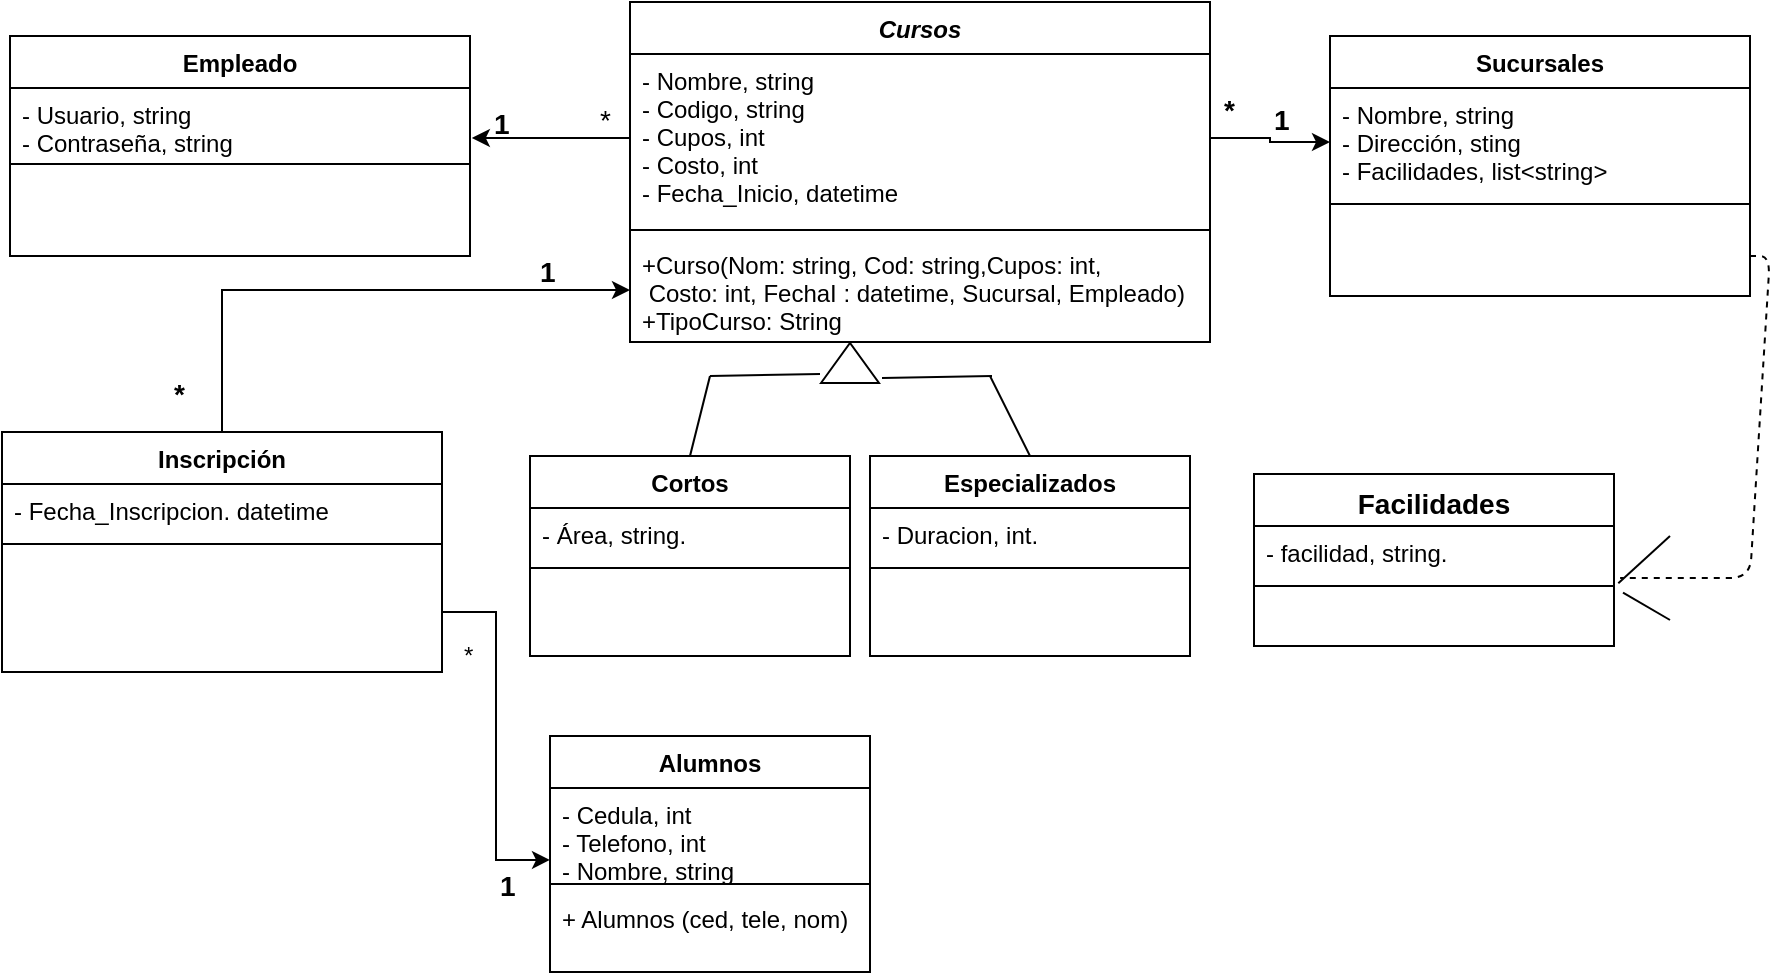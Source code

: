 <mxfile version="12.2.3" type="device" pages="1"><diagram id="mwrDjVtYJosQahMliIWL" name="Page-1"><mxGraphModel dx="848" dy="436" grid="1" gridSize="10" guides="1" tooltips="1" connect="1" arrows="1" fold="1" page="1" pageScale="1" pageWidth="1654" pageHeight="2336" math="0" shadow="0"><root><mxCell id="0"/><mxCell id="1" parent="0"/><mxCell id="sKiqSRhL-1AiJG4C2ZDM-1" value="Alumnos" style="swimlane;fontStyle=1;align=center;verticalAlign=top;childLayout=stackLayout;horizontal=1;startSize=26;horizontalStack=0;resizeParent=1;resizeParentMax=0;resizeLast=0;collapsible=1;marginBottom=0;" parent="1" vertex="1"><mxGeometry x="280" y="380" width="160" height="118" as="geometry"><mxRectangle x="80" y="37" width="80" height="26" as="alternateBounds"/></mxGeometry></mxCell><mxCell id="sKiqSRhL-1AiJG4C2ZDM-2" value="- Cedula, int&#10;- Telefono, int&#10;- Nombre, string" style="text;strokeColor=none;fillColor=none;align=left;verticalAlign=top;spacingLeft=4;spacingRight=4;overflow=hidden;rotatable=0;points=[[0,0.5],[1,0.5]];portConstraint=eastwest;" parent="sKiqSRhL-1AiJG4C2ZDM-1" vertex="1"><mxGeometry y="26" width="160" height="44" as="geometry"/></mxCell><mxCell id="sKiqSRhL-1AiJG4C2ZDM-3" value="" style="line;strokeWidth=1;fillColor=none;align=left;verticalAlign=middle;spacingTop=-1;spacingLeft=3;spacingRight=3;rotatable=0;labelPosition=right;points=[];portConstraint=eastwest;" parent="sKiqSRhL-1AiJG4C2ZDM-1" vertex="1"><mxGeometry y="70" width="160" height="8" as="geometry"/></mxCell><mxCell id="sKiqSRhL-1AiJG4C2ZDM-4" value="+ Alumnos (ced, tele, nom)" style="text;strokeColor=none;fillColor=none;align=left;verticalAlign=top;spacingLeft=4;spacingRight=4;overflow=hidden;rotatable=0;points=[[0,0.5],[1,0.5]];portConstraint=eastwest;" parent="sKiqSRhL-1AiJG4C2ZDM-1" vertex="1"><mxGeometry y="78" width="160" height="40" as="geometry"/></mxCell><mxCell id="sKiqSRhL-1AiJG4C2ZDM-5" value="Cursos&#10;" style="swimlane;fontStyle=3;align=center;verticalAlign=top;childLayout=stackLayout;horizontal=1;startSize=26;horizontalStack=0;resizeParent=1;resizeParentMax=0;resizeLast=0;collapsible=1;marginBottom=0;" parent="1" vertex="1"><mxGeometry x="320" y="13" width="290" height="170" as="geometry"/></mxCell><mxCell id="sKiqSRhL-1AiJG4C2ZDM-6" value="- Nombre, string&#10;- Codigo, string&#10;- Cupos, int&#10;- Costo, int&#10;- Fecha_Inicio, datetime&#10;" style="text;strokeColor=none;fillColor=none;align=left;verticalAlign=top;spacingLeft=4;spacingRight=4;overflow=hidden;rotatable=0;points=[[0,0.5],[1,0.5]];portConstraint=eastwest;" parent="sKiqSRhL-1AiJG4C2ZDM-5" vertex="1"><mxGeometry y="26" width="290" height="84" as="geometry"/></mxCell><mxCell id="sKiqSRhL-1AiJG4C2ZDM-7" value="" style="line;strokeWidth=1;fillColor=none;align=left;verticalAlign=middle;spacingTop=-1;spacingLeft=3;spacingRight=3;rotatable=0;labelPosition=right;points=[];portConstraint=eastwest;" parent="sKiqSRhL-1AiJG4C2ZDM-5" vertex="1"><mxGeometry y="110" width="290" height="8" as="geometry"/></mxCell><mxCell id="sKiqSRhL-1AiJG4C2ZDM-8" value="+Curso(Nom: string, Cod: string,Cupos: int, &#10; Costo: int, FechaI : datetime, Sucursal, Empleado)&#10;+TipoCurso: String&#10;&#10;" style="text;strokeColor=none;fillColor=none;align=left;verticalAlign=top;spacingLeft=4;spacingRight=4;overflow=hidden;rotatable=0;points=[[0,0.5],[1,0.5]];portConstraint=eastwest;" parent="sKiqSRhL-1AiJG4C2ZDM-5" vertex="1"><mxGeometry y="118" width="290" height="52" as="geometry"/></mxCell><mxCell id="sKiqSRhL-1AiJG4C2ZDM-16" value="Cortos&#10;" style="swimlane;fontStyle=1;align=center;verticalAlign=top;childLayout=stackLayout;horizontal=1;startSize=26;horizontalStack=0;resizeParent=1;resizeParentMax=0;resizeLast=0;collapsible=1;marginBottom=0;" parent="1" vertex="1"><mxGeometry x="270" y="240" width="160" height="100" as="geometry"/></mxCell><mxCell id="sKiqSRhL-1AiJG4C2ZDM-17" value="- Área, string." style="text;strokeColor=none;fillColor=none;align=left;verticalAlign=top;spacingLeft=4;spacingRight=4;overflow=hidden;rotatable=0;points=[[0,0.5],[1,0.5]];portConstraint=eastwest;" parent="sKiqSRhL-1AiJG4C2ZDM-16" vertex="1"><mxGeometry y="26" width="160" height="26" as="geometry"/></mxCell><mxCell id="sKiqSRhL-1AiJG4C2ZDM-18" value="" style="line;strokeWidth=1;fillColor=none;align=left;verticalAlign=middle;spacingTop=-1;spacingLeft=3;spacingRight=3;rotatable=0;labelPosition=right;points=[];portConstraint=eastwest;" parent="sKiqSRhL-1AiJG4C2ZDM-16" vertex="1"><mxGeometry y="52" width="160" height="8" as="geometry"/></mxCell><mxCell id="sKiqSRhL-1AiJG4C2ZDM-19" value="&#10;&#10;" style="text;strokeColor=none;fillColor=none;align=left;verticalAlign=top;spacingLeft=4;spacingRight=4;overflow=hidden;rotatable=0;points=[[0,0.5],[1,0.5]];portConstraint=eastwest;" parent="sKiqSRhL-1AiJG4C2ZDM-16" vertex="1"><mxGeometry y="60" width="160" height="40" as="geometry"/></mxCell><mxCell id="sKiqSRhL-1AiJG4C2ZDM-20" value="Especializados" style="swimlane;fontStyle=1;align=center;verticalAlign=top;childLayout=stackLayout;horizontal=1;startSize=26;horizontalStack=0;resizeParent=1;resizeParentMax=0;resizeLast=0;collapsible=1;marginBottom=0;" parent="1" vertex="1"><mxGeometry x="440" y="240" width="160" height="100" as="geometry"/></mxCell><mxCell id="sKiqSRhL-1AiJG4C2ZDM-21" value="- Duracion, int." style="text;strokeColor=none;fillColor=none;align=left;verticalAlign=top;spacingLeft=4;spacingRight=4;overflow=hidden;rotatable=0;points=[[0,0.5],[1,0.5]];portConstraint=eastwest;" parent="sKiqSRhL-1AiJG4C2ZDM-20" vertex="1"><mxGeometry y="26" width="160" height="26" as="geometry"/></mxCell><mxCell id="sKiqSRhL-1AiJG4C2ZDM-22" value="" style="line;strokeWidth=1;fillColor=none;align=left;verticalAlign=middle;spacingTop=-1;spacingLeft=3;spacingRight=3;rotatable=0;labelPosition=right;points=[];portConstraint=eastwest;" parent="sKiqSRhL-1AiJG4C2ZDM-20" vertex="1"><mxGeometry y="52" width="160" height="8" as="geometry"/></mxCell><mxCell id="sKiqSRhL-1AiJG4C2ZDM-23" value="&#10;&#10;&#10;" style="text;strokeColor=none;fillColor=none;align=left;verticalAlign=top;spacingLeft=4;spacingRight=4;overflow=hidden;rotatable=0;points=[[0,0.5],[1,0.5]];portConstraint=eastwest;" parent="sKiqSRhL-1AiJG4C2ZDM-20" vertex="1"><mxGeometry y="60" width="160" height="40" as="geometry"/></mxCell><mxCell id="sKiqSRhL-1AiJG4C2ZDM-36" value="Empleado" style="swimlane;fontStyle=1;align=center;verticalAlign=top;childLayout=stackLayout;horizontal=1;startSize=26;horizontalStack=0;resizeParent=1;resizeParentMax=0;resizeLast=0;collapsible=1;marginBottom=0;" parent="1" vertex="1"><mxGeometry x="10" y="30" width="230" height="110" as="geometry"/></mxCell><mxCell id="sKiqSRhL-1AiJG4C2ZDM-37" value="- Usuario, string&#10;- Contraseña, string" style="text;strokeColor=none;fillColor=none;align=left;verticalAlign=top;spacingLeft=4;spacingRight=4;overflow=hidden;rotatable=0;points=[[0,0.5],[1,0.5]];portConstraint=eastwest;" parent="sKiqSRhL-1AiJG4C2ZDM-36" vertex="1"><mxGeometry y="26" width="230" height="34" as="geometry"/></mxCell><mxCell id="sKiqSRhL-1AiJG4C2ZDM-38" value="" style="line;strokeWidth=1;fillColor=none;align=left;verticalAlign=middle;spacingTop=-1;spacingLeft=3;spacingRight=3;rotatable=0;labelPosition=right;points=[];portConstraint=eastwest;" parent="sKiqSRhL-1AiJG4C2ZDM-36" vertex="1"><mxGeometry y="60" width="230" height="8" as="geometry"/></mxCell><mxCell id="sKiqSRhL-1AiJG4C2ZDM-39" value="&#10;&#10;&#10;" style="text;strokeColor=none;fillColor=none;align=left;verticalAlign=top;spacingLeft=4;spacingRight=4;overflow=hidden;rotatable=0;points=[[0,0.5],[1,0.5]];portConstraint=eastwest;" parent="sKiqSRhL-1AiJG4C2ZDM-36" vertex="1"><mxGeometry y="68" width="230" height="42" as="geometry"/></mxCell><mxCell id="sKiqSRhL-1AiJG4C2ZDM-41" value="Sucursales" style="swimlane;fontStyle=1;align=center;verticalAlign=top;childLayout=stackLayout;horizontal=1;startSize=26;horizontalStack=0;resizeParent=1;resizeParentMax=0;resizeLast=0;collapsible=1;marginBottom=0;" parent="1" vertex="1"><mxGeometry x="670" y="30" width="210" height="130" as="geometry"/></mxCell><mxCell id="sKiqSRhL-1AiJG4C2ZDM-42" value="- Nombre, string&#10;- Dirección, sting&#10;- Facilidades, list&lt;string&gt;" style="text;strokeColor=none;fillColor=none;align=left;verticalAlign=top;spacingLeft=4;spacingRight=4;overflow=hidden;rotatable=0;points=[[0,0.5],[1,0.5]];portConstraint=eastwest;" parent="sKiqSRhL-1AiJG4C2ZDM-41" vertex="1"><mxGeometry y="26" width="210" height="54" as="geometry"/></mxCell><mxCell id="sKiqSRhL-1AiJG4C2ZDM-43" value="" style="line;strokeWidth=1;fillColor=none;align=left;verticalAlign=middle;spacingTop=-1;spacingLeft=3;spacingRight=3;rotatable=0;labelPosition=right;points=[];portConstraint=eastwest;" parent="sKiqSRhL-1AiJG4C2ZDM-41" vertex="1"><mxGeometry y="80" width="210" height="8" as="geometry"/></mxCell><mxCell id="sKiqSRhL-1AiJG4C2ZDM-44" value="&#10;&#10;" style="text;strokeColor=none;fillColor=none;align=left;verticalAlign=top;spacingLeft=4;spacingRight=4;overflow=hidden;rotatable=0;points=[[0,0.5],[1,0.5]];portConstraint=eastwest;" parent="sKiqSRhL-1AiJG4C2ZDM-41" vertex="1"><mxGeometry y="88" width="210" height="42" as="geometry"/></mxCell><mxCell id="BPpZh-f62b6sivdwErpl-20" style="edgeStyle=orthogonalEdgeStyle;rounded=0;orthogonalLoop=1;jettySize=auto;html=1;entryX=0;entryY=0.5;entryDx=0;entryDy=0;" parent="1" source="sKiqSRhL-1AiJG4C2ZDM-46" target="sKiqSRhL-1AiJG4C2ZDM-8" edge="1"><mxGeometry relative="1" as="geometry"/></mxCell><mxCell id="sKiqSRhL-1AiJG4C2ZDM-46" value="Inscripción" style="swimlane;fontStyle=1;align=center;verticalAlign=top;childLayout=stackLayout;horizontal=1;startSize=26;horizontalStack=0;resizeParent=1;resizeParentMax=0;resizeLast=0;collapsible=1;marginBottom=0;" parent="1" vertex="1"><mxGeometry x="6" y="228" width="220" height="120" as="geometry"/></mxCell><mxCell id="sKiqSRhL-1AiJG4C2ZDM-47" value="- Fecha_Inscripcion. datetime" style="text;strokeColor=none;fillColor=none;align=left;verticalAlign=top;spacingLeft=4;spacingRight=4;overflow=hidden;rotatable=0;points=[[0,0.5],[1,0.5]];portConstraint=eastwest;" parent="sKiqSRhL-1AiJG4C2ZDM-46" vertex="1"><mxGeometry y="26" width="220" height="26" as="geometry"/></mxCell><mxCell id="sKiqSRhL-1AiJG4C2ZDM-48" value="" style="line;strokeWidth=1;fillColor=none;align=left;verticalAlign=middle;spacingTop=-1;spacingLeft=3;spacingRight=3;rotatable=0;labelPosition=right;points=[];portConstraint=eastwest;" parent="sKiqSRhL-1AiJG4C2ZDM-46" vertex="1"><mxGeometry y="52" width="220" height="8" as="geometry"/></mxCell><mxCell id="sKiqSRhL-1AiJG4C2ZDM-49" value="&#10;&#10;" style="text;strokeColor=none;fillColor=none;align=left;verticalAlign=top;spacingLeft=4;spacingRight=4;overflow=hidden;rotatable=0;points=[[0,0.5],[1,0.5]];portConstraint=eastwest;" parent="sKiqSRhL-1AiJG4C2ZDM-46" vertex="1"><mxGeometry y="60" width="220" height="60" as="geometry"/></mxCell><mxCell id="sKiqSRhL-1AiJG4C2ZDM-50" style="edgeStyle=orthogonalEdgeStyle;rounded=0;orthogonalLoop=1;jettySize=auto;html=1;exitX=0;exitY=0.5;exitDx=0;exitDy=0;entryX=1.004;entryY=0.735;entryDx=0;entryDy=0;entryPerimeter=0;" parent="1" source="sKiqSRhL-1AiJG4C2ZDM-6" target="sKiqSRhL-1AiJG4C2ZDM-37" edge="1"><mxGeometry relative="1" as="geometry"/></mxCell><mxCell id="sKiqSRhL-1AiJG4C2ZDM-51" value="&lt;b style=&quot;font-size: 14px;&quot;&gt;&lt;font style=&quot;font-size: 14px&quot;&gt;1&lt;/font&gt;&lt;/b&gt;" style="text;html=1;resizable=0;points=[];autosize=1;align=left;verticalAlign=top;spacingTop=-4;fontSize=14;" parent="1" vertex="1"><mxGeometry x="250" y="63" width="20" height="20" as="geometry"/></mxCell><mxCell id="sKiqSRhL-1AiJG4C2ZDM-52" style="edgeStyle=orthogonalEdgeStyle;rounded=0;orthogonalLoop=1;jettySize=auto;html=1;entryX=0;entryY=0.5;entryDx=0;entryDy=0;" parent="1" source="sKiqSRhL-1AiJG4C2ZDM-6" target="sKiqSRhL-1AiJG4C2ZDM-42" edge="1"><mxGeometry relative="1" as="geometry"/></mxCell><mxCell id="sKiqSRhL-1AiJG4C2ZDM-53" value="&lt;font style=&quot;font-size: 14px&quot;&gt;*&lt;/font&gt;" style="text;html=1;resizable=0;points=[];autosize=1;align=left;verticalAlign=top;spacingTop=-4;fontSize=14;" parent="1" vertex="1"><mxGeometry x="303" y="61" width="20" height="20" as="geometry"/></mxCell><mxCell id="sKiqSRhL-1AiJG4C2ZDM-56" value="&lt;b style=&quot;font-size: 14px;&quot;&gt;&lt;font style=&quot;font-size: 14px&quot;&gt;*&lt;/font&gt;&lt;/b&gt;" style="text;html=1;resizable=0;points=[];autosize=1;align=left;verticalAlign=top;spacingTop=-4;fontSize=14;" parent="1" vertex="1"><mxGeometry x="615" y="56" width="20" height="20" as="geometry"/></mxCell><mxCell id="sKiqSRhL-1AiJG4C2ZDM-57" value="&lt;b style=&quot;font-size: 14px;&quot;&gt;1&lt;/b&gt;" style="text;html=1;resizable=0;points=[];autosize=1;align=left;verticalAlign=top;spacingTop=-4;fontSize=14;" parent="1" vertex="1"><mxGeometry x="640" y="61" width="20" height="20" as="geometry"/></mxCell><mxCell id="BPpZh-f62b6sivdwErpl-1" value="" style="triangle;whiteSpace=wrap;html=1;rotation=-90;" parent="1" vertex="1"><mxGeometry x="420" y="179" width="20" height="29" as="geometry"/></mxCell><mxCell id="BPpZh-f62b6sivdwErpl-16" value="" style="endArrow=none;html=1;entryX=0.225;entryY=-0.017;entryDx=0;entryDy=0;entryPerimeter=0;" parent="1" target="BPpZh-f62b6sivdwErpl-1" edge="1"><mxGeometry width="50" height="50" relative="1" as="geometry"><mxPoint x="360" y="200" as="sourcePoint"/><mxPoint x="410" y="190" as="targetPoint"/></mxGeometry></mxCell><mxCell id="BPpZh-f62b6sivdwErpl-17" value="" style="endArrow=none;html=1;entryX=0.225;entryY=-0.017;entryDx=0;entryDy=0;entryPerimeter=0;" parent="1" edge="1"><mxGeometry width="50" height="50" relative="1" as="geometry"><mxPoint x="446" y="201" as="sourcePoint"/><mxPoint x="501.007" y="200" as="targetPoint"/></mxGeometry></mxCell><mxCell id="BPpZh-f62b6sivdwErpl-18" value="" style="endArrow=none;html=1;exitX=0.5;exitY=0;exitDx=0;exitDy=0;" parent="1" source="sKiqSRhL-1AiJG4C2ZDM-16" edge="1"><mxGeometry width="50" height="50" relative="1" as="geometry"><mxPoint x="310" y="229" as="sourcePoint"/><mxPoint x="360" y="200" as="targetPoint"/></mxGeometry></mxCell><mxCell id="BPpZh-f62b6sivdwErpl-19" value="" style="endArrow=none;html=1;exitX=0.5;exitY=0;exitDx=0;exitDy=0;" parent="1" source="sKiqSRhL-1AiJG4C2ZDM-20" edge="1"><mxGeometry width="50" height="50" relative="1" as="geometry"><mxPoint x="490" y="240" as="sourcePoint"/><mxPoint x="500" y="200" as="targetPoint"/></mxGeometry></mxCell><mxCell id="BPpZh-f62b6sivdwErpl-21" style="edgeStyle=orthogonalEdgeStyle;rounded=0;orthogonalLoop=1;jettySize=auto;html=1;entryX=0;entryY=0.818;entryDx=0;entryDy=0;entryPerimeter=0;" parent="1" source="sKiqSRhL-1AiJG4C2ZDM-49" target="sKiqSRhL-1AiJG4C2ZDM-2" edge="1"><mxGeometry relative="1" as="geometry"/></mxCell><mxCell id="BPpZh-f62b6sivdwErpl-22" value="&lt;b style=&quot;font-size: 14px;&quot;&gt;&lt;font style=&quot;font-size: 14px&quot;&gt;*&lt;/font&gt;&lt;/b&gt;" style="text;html=1;resizable=0;points=[];autosize=1;align=left;verticalAlign=top;spacingTop=-4;fontSize=14;" parent="1" vertex="1"><mxGeometry x="90" y="198" width="20" height="20" as="geometry"/></mxCell><mxCell id="BPpZh-f62b6sivdwErpl-23" value="&lt;b style=&quot;font-size: 14px;&quot;&gt;&lt;font style=&quot;font-size: 14px&quot;&gt;1&lt;/font&gt;&lt;/b&gt;" style="text;html=1;resizable=0;points=[];autosize=1;align=left;verticalAlign=top;spacingTop=-4;fontSize=14;" parent="1" vertex="1"><mxGeometry x="273" y="137" width="20" height="20" as="geometry"/></mxCell><mxCell id="BPpZh-f62b6sivdwErpl-25" value="*" style="text;html=1;" parent="1" vertex="1"><mxGeometry x="235" y="326" width="30" height="30" as="geometry"/></mxCell><mxCell id="BPpZh-f62b6sivdwErpl-26" value="&lt;b&gt;&lt;font style=&quot;font-size: 14px&quot;&gt;1&lt;/font&gt;&lt;/b&gt;" style="text;html=1;resizable=0;points=[];autosize=1;align=left;verticalAlign=top;spacingTop=-4;" parent="1" vertex="1"><mxGeometry x="253" y="444" width="20" height="20" as="geometry"/></mxCell><mxCell id="BPpZh-f62b6sivdwErpl-27" value="Facilidades&#10;" style="swimlane;fontStyle=1;align=center;verticalAlign=top;childLayout=stackLayout;horizontal=1;startSize=26;horizontalStack=0;resizeParent=1;resizeParentMax=0;resizeLast=0;collapsible=1;marginBottom=0;fontSize=14;" parent="1" vertex="1"><mxGeometry x="632" y="249" width="180" height="86" as="geometry"/></mxCell><mxCell id="BPpZh-f62b6sivdwErpl-28" value="- facilidad, string." style="text;strokeColor=none;fillColor=none;align=left;verticalAlign=top;spacingLeft=4;spacingRight=4;overflow=hidden;rotatable=0;points=[[0,0.5],[1,0.5]];portConstraint=eastwest;" parent="BPpZh-f62b6sivdwErpl-27" vertex="1"><mxGeometry y="26" width="180" height="26" as="geometry"/></mxCell><mxCell id="BPpZh-f62b6sivdwErpl-29" value="" style="line;strokeWidth=1;fillColor=none;align=left;verticalAlign=middle;spacingTop=-1;spacingLeft=3;spacingRight=3;rotatable=0;labelPosition=right;points=[];portConstraint=eastwest;" parent="BPpZh-f62b6sivdwErpl-27" vertex="1"><mxGeometry y="52" width="180" height="8" as="geometry"/></mxCell><mxCell id="BPpZh-f62b6sivdwErpl-30" value="&#10;&#10;&#10;" style="text;strokeColor=none;fillColor=none;align=left;verticalAlign=top;spacingLeft=4;spacingRight=4;overflow=hidden;rotatable=0;points=[[0,0.5],[1,0.5]];portConstraint=eastwest;" parent="BPpZh-f62b6sivdwErpl-27" vertex="1"><mxGeometry y="60" width="180" height="26" as="geometry"/></mxCell><mxCell id="BPpZh-f62b6sivdwErpl-32" value="" style="endArrow=none;dashed=1;html=1;fontSize=14;entryX=1.017;entryY=1;entryDx=0;entryDy=0;entryPerimeter=0;" parent="1" target="BPpZh-f62b6sivdwErpl-28" edge="1"><mxGeometry width="50" height="50" relative="1" as="geometry"><mxPoint x="880" y="140" as="sourcePoint"/><mxPoint x="840" y="240" as="targetPoint"/><Array as="points"><mxPoint x="890" y="140"/><mxPoint x="880" y="301"/></Array></mxGeometry></mxCell><mxCell id="BPpZh-f62b6sivdwErpl-33" value="" style="endArrow=none;html=1;fontSize=14;exitX=1.012;exitY=1.102;exitDx=0;exitDy=0;exitPerimeter=0;" parent="1" source="BPpZh-f62b6sivdwErpl-28" edge="1"><mxGeometry width="50" height="50" relative="1" as="geometry"><mxPoint x="820" y="300" as="sourcePoint"/><mxPoint x="840" y="280" as="targetPoint"/></mxGeometry></mxCell><mxCell id="BPpZh-f62b6sivdwErpl-34" value="" style="endArrow=none;html=1;fontSize=14;exitX=1.025;exitY=-0.025;exitDx=0;exitDy=0;exitPerimeter=0;" parent="1" source="BPpZh-f62b6sivdwErpl-30" edge="1"><mxGeometry width="50" height="50" relative="1" as="geometry"><mxPoint x="870" y="370" as="sourcePoint"/><mxPoint x="840" y="322" as="targetPoint"/></mxGeometry></mxCell></root></mxGraphModel></diagram></mxfile>